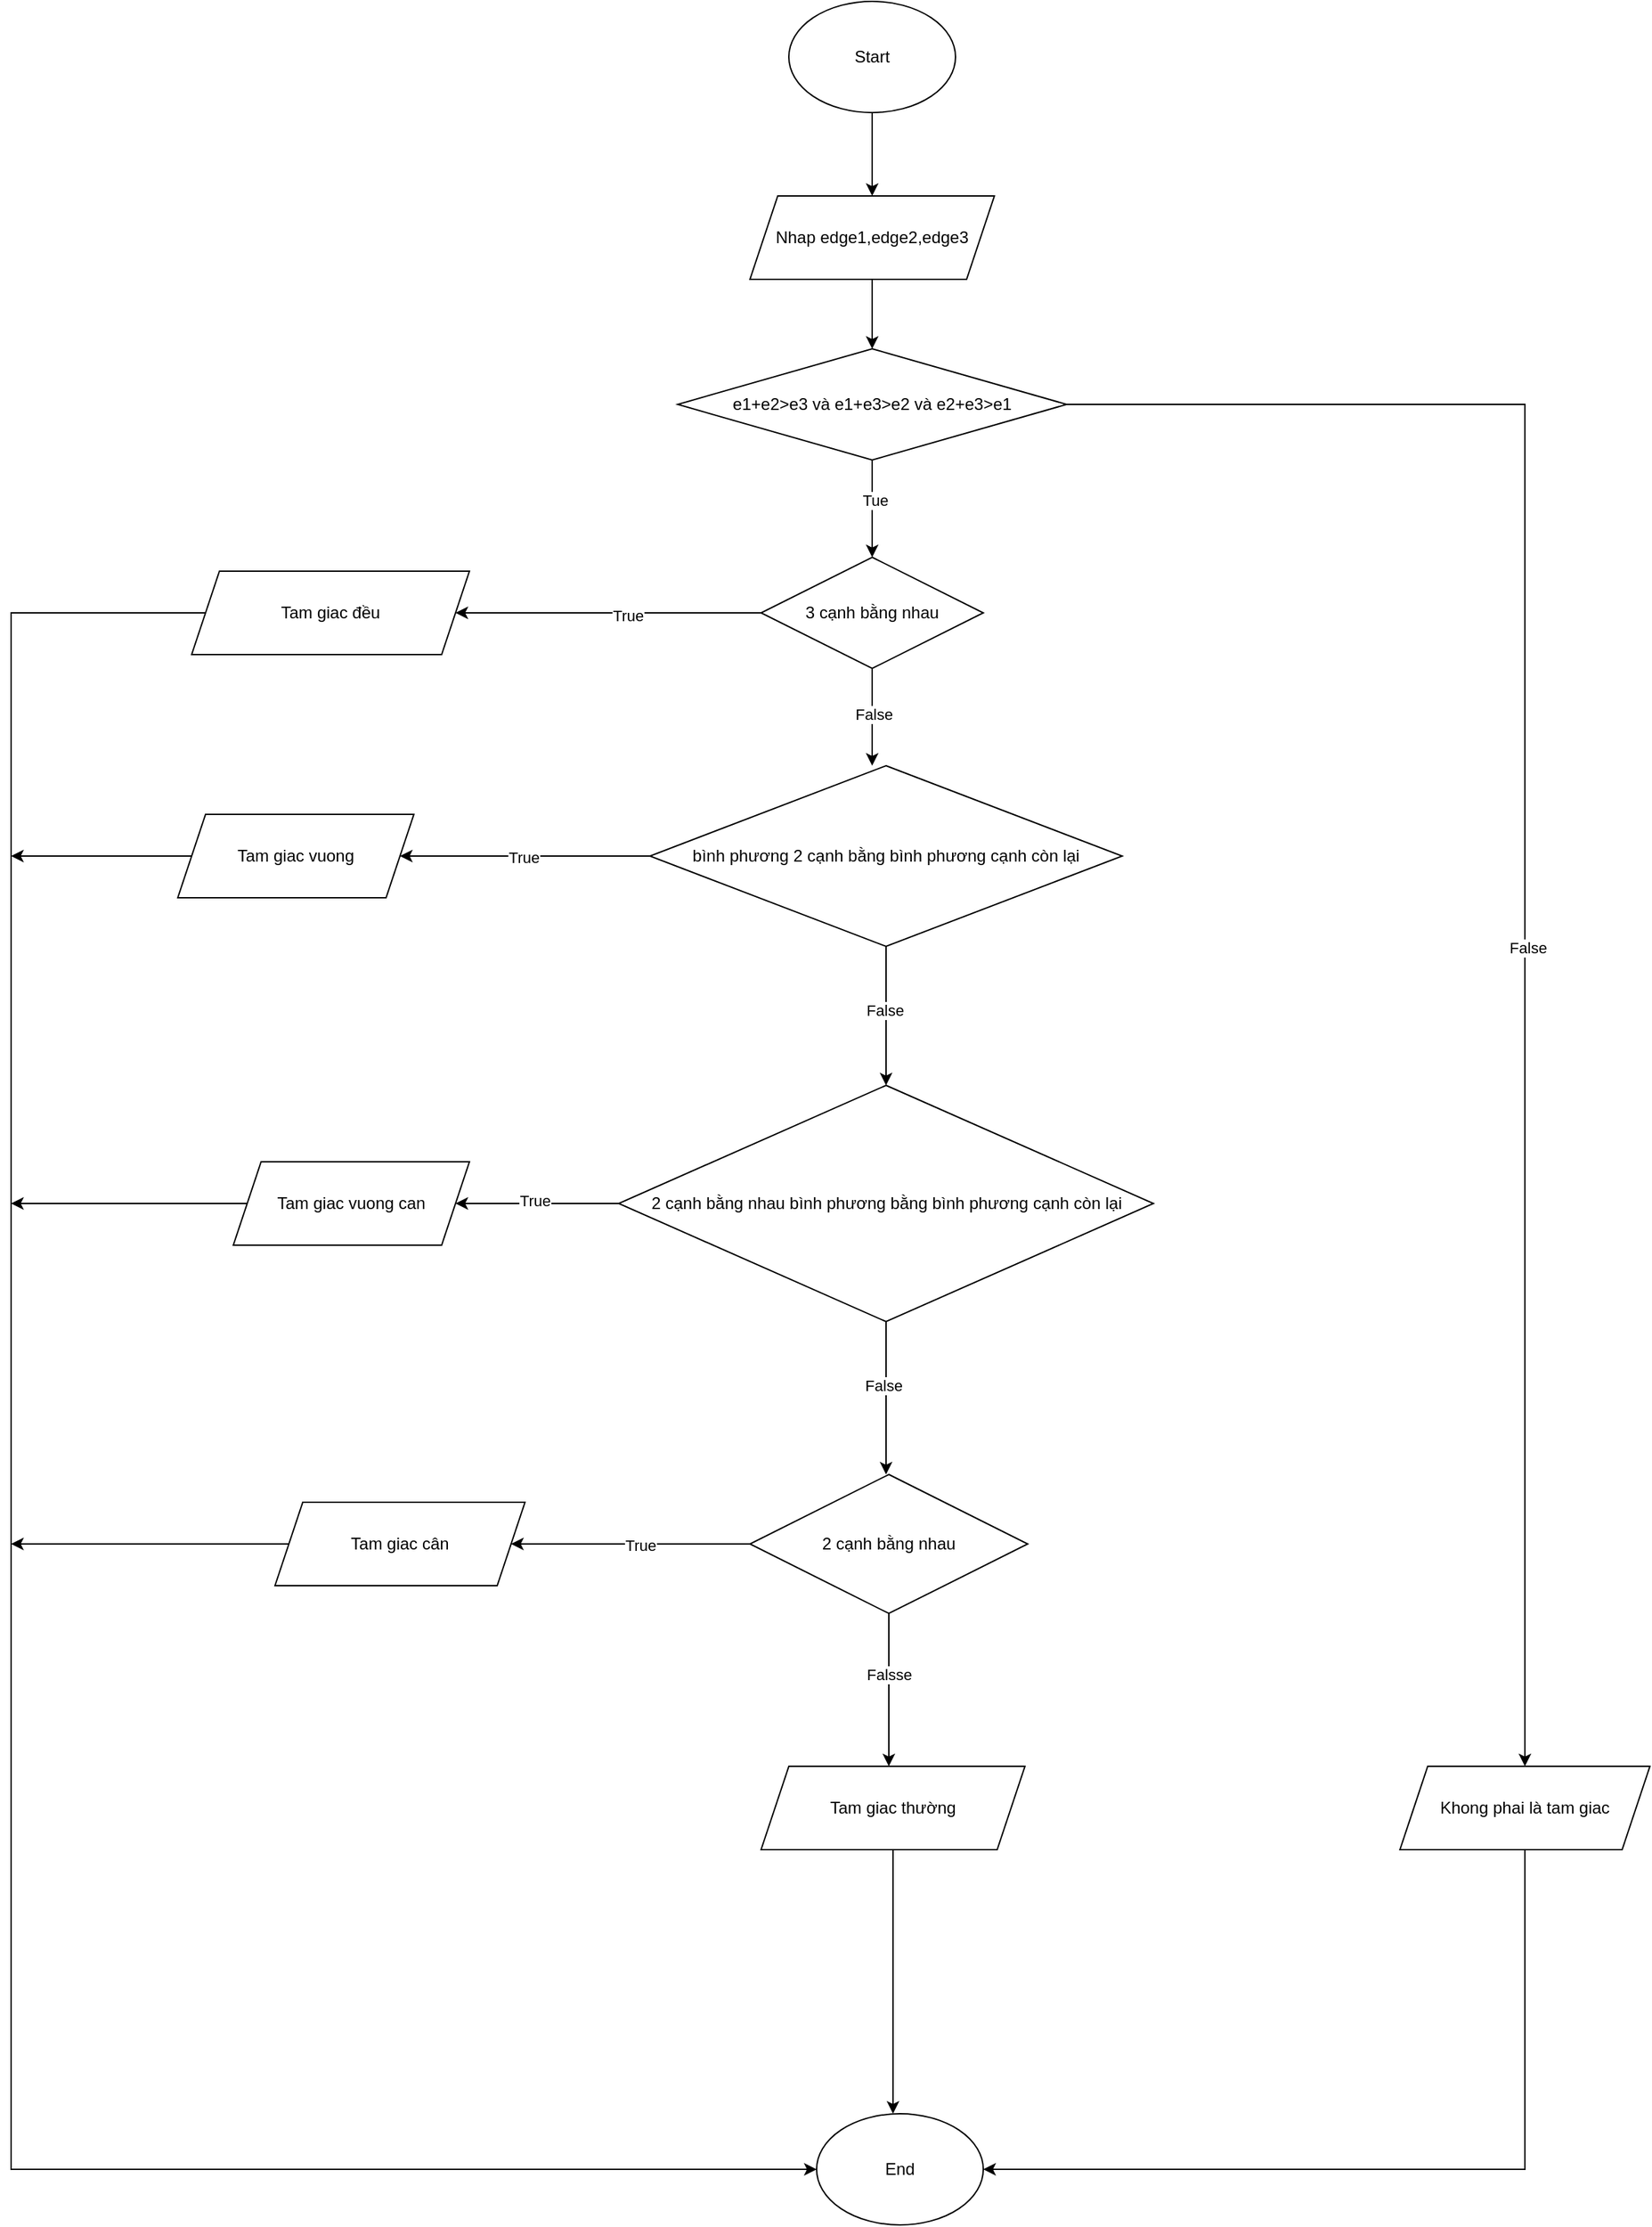 <mxfile version="20.8.16" type="device"><diagram name="Trang-1" id="2E_4kCh-51BfzANS7zme"><mxGraphModel dx="2150" dy="865" grid="1" gridSize="10" guides="1" tooltips="1" connect="1" arrows="1" fold="1" page="1" pageScale="1" pageWidth="827" pageHeight="1169" math="0" shadow="0"><root><mxCell id="0"/><mxCell id="1" parent="0"/><mxCell id="_odiX1-dhD_V3l-W6Ddu-2" style="edgeStyle=orthogonalEdgeStyle;rounded=0;orthogonalLoop=1;jettySize=auto;html=1;" parent="1" source="_odiX1-dhD_V3l-W6Ddu-1" edge="1"><mxGeometry relative="1" as="geometry"><mxPoint x="360" y="190" as="targetPoint"/></mxGeometry></mxCell><mxCell id="_odiX1-dhD_V3l-W6Ddu-1" value="Start" style="ellipse;whiteSpace=wrap;html=1;" parent="1" vertex="1"><mxGeometry x="300" y="50" width="120" height="80" as="geometry"/></mxCell><mxCell id="_odiX1-dhD_V3l-W6Ddu-4" style="edgeStyle=orthogonalEdgeStyle;rounded=0;orthogonalLoop=1;jettySize=auto;html=1;" parent="1" source="_odiX1-dhD_V3l-W6Ddu-3" edge="1"><mxGeometry relative="1" as="geometry"><mxPoint x="360" y="300" as="targetPoint"/></mxGeometry></mxCell><mxCell id="_odiX1-dhD_V3l-W6Ddu-3" value="Nhap edge1,edge2,edge3" style="shape=parallelogram;perimeter=parallelogramPerimeter;whiteSpace=wrap;html=1;fixedSize=1;" parent="1" vertex="1"><mxGeometry x="272" y="190" width="176" height="60" as="geometry"/></mxCell><mxCell id="_odiX1-dhD_V3l-W6Ddu-7" style="edgeStyle=orthogonalEdgeStyle;rounded=0;orthogonalLoop=1;jettySize=auto;html=1;" parent="1" source="_odiX1-dhD_V3l-W6Ddu-6" edge="1"><mxGeometry relative="1" as="geometry"><mxPoint x="360" y="450" as="targetPoint"/></mxGeometry></mxCell><mxCell id="_odiX1-dhD_V3l-W6Ddu-10" value="Tue" style="edgeLabel;html=1;align=center;verticalAlign=middle;resizable=0;points=[];" parent="_odiX1-dhD_V3l-W6Ddu-7" vertex="1" connectable="0"><mxGeometry x="-0.187" y="2" relative="1" as="geometry"><mxPoint as="offset"/></mxGeometry></mxCell><mxCell id="_odiX1-dhD_V3l-W6Ddu-8" style="edgeStyle=orthogonalEdgeStyle;rounded=0;orthogonalLoop=1;jettySize=auto;html=1;entryX=0.5;entryY=0;entryDx=0;entryDy=0;" parent="1" source="_odiX1-dhD_V3l-W6Ddu-6" target="_odiX1-dhD_V3l-W6Ddu-12" edge="1"><mxGeometry relative="1" as="geometry"><mxPoint x="750" y="550" as="targetPoint"/></mxGeometry></mxCell><mxCell id="_odiX1-dhD_V3l-W6Ddu-9" value="False" style="edgeLabel;html=1;align=center;verticalAlign=middle;resizable=0;points=[];" parent="_odiX1-dhD_V3l-W6Ddu-8" vertex="1" connectable="0"><mxGeometry x="0.1" y="2" relative="1" as="geometry"><mxPoint as="offset"/></mxGeometry></mxCell><mxCell id="_odiX1-dhD_V3l-W6Ddu-6" value="e1+e2&amp;gt;e3 và e1+e3&amp;gt;e2 và e2+e3&amp;gt;e1" style="rhombus;whiteSpace=wrap;html=1;" parent="1" vertex="1"><mxGeometry x="220" y="300" width="280" height="80" as="geometry"/></mxCell><mxCell id="_odiX1-dhD_V3l-W6Ddu-57" style="edgeStyle=orthogonalEdgeStyle;rounded=0;orthogonalLoop=1;jettySize=auto;html=1;entryX=1;entryY=0.5;entryDx=0;entryDy=0;" parent="1" source="_odiX1-dhD_V3l-W6Ddu-12" target="_odiX1-dhD_V3l-W6Ddu-56" edge="1"><mxGeometry relative="1" as="geometry"><mxPoint x="830" y="1620" as="targetPoint"/><Array as="points"><mxPoint x="830" y="1610"/></Array></mxGeometry></mxCell><mxCell id="_odiX1-dhD_V3l-W6Ddu-12" value="Khong phai là tam giac" style="shape=parallelogram;perimeter=parallelogramPerimeter;whiteSpace=wrap;html=1;fixedSize=1;" parent="1" vertex="1"><mxGeometry x="740" y="1320" width="180" height="60" as="geometry"/></mxCell><mxCell id="_odiX1-dhD_V3l-W6Ddu-16" style="edgeStyle=orthogonalEdgeStyle;rounded=0;orthogonalLoop=1;jettySize=auto;html=1;" parent="1" source="_odiX1-dhD_V3l-W6Ddu-15" edge="1"><mxGeometry relative="1" as="geometry"><mxPoint x="360" y="600" as="targetPoint"/></mxGeometry></mxCell><mxCell id="_odiX1-dhD_V3l-W6Ddu-17" value="False" style="edgeLabel;html=1;align=center;verticalAlign=middle;resizable=0;points=[];" parent="_odiX1-dhD_V3l-W6Ddu-16" vertex="1" connectable="0"><mxGeometry x="-0.083" y="1" relative="1" as="geometry"><mxPoint as="offset"/></mxGeometry></mxCell><mxCell id="_odiX1-dhD_V3l-W6Ddu-21" style="edgeStyle=orthogonalEdgeStyle;rounded=0;orthogonalLoop=1;jettySize=auto;html=1;exitX=0;exitY=0.5;exitDx=0;exitDy=0;entryX=1;entryY=0.5;entryDx=0;entryDy=0;" parent="1" source="_odiX1-dhD_V3l-W6Ddu-15" target="_odiX1-dhD_V3l-W6Ddu-23" edge="1"><mxGeometry relative="1" as="geometry"><mxPoint x="210" y="490" as="targetPoint"/></mxGeometry></mxCell><mxCell id="_odiX1-dhD_V3l-W6Ddu-22" value="True" style="edgeLabel;html=1;align=center;verticalAlign=middle;resizable=0;points=[];" parent="_odiX1-dhD_V3l-W6Ddu-21" vertex="1" connectable="0"><mxGeometry x="-0.121" y="2" relative="1" as="geometry"><mxPoint as="offset"/></mxGeometry></mxCell><mxCell id="_odiX1-dhD_V3l-W6Ddu-15" value="3 cạnh bằng nhau" style="rhombus;whiteSpace=wrap;html=1;" parent="1" vertex="1"><mxGeometry x="280" y="450" width="160" height="80" as="geometry"/></mxCell><mxCell id="_odiX1-dhD_V3l-W6Ddu-30" style="edgeStyle=orthogonalEdgeStyle;rounded=0;orthogonalLoop=1;jettySize=auto;html=1;entryX=0;entryY=0.5;entryDx=0;entryDy=0;" parent="1" source="_odiX1-dhD_V3l-W6Ddu-23" target="_odiX1-dhD_V3l-W6Ddu-56" edge="1"><mxGeometry relative="1" as="geometry"><mxPoint x="-260" y="1590" as="targetPoint"/><Array as="points"><mxPoint x="-260" y="490"/><mxPoint x="-260" y="1610"/></Array></mxGeometry></mxCell><mxCell id="_odiX1-dhD_V3l-W6Ddu-23" value="Tam giac đều" style="shape=parallelogram;perimeter=parallelogramPerimeter;whiteSpace=wrap;html=1;fixedSize=1;" parent="1" vertex="1"><mxGeometry x="-130" y="460" width="200" height="60" as="geometry"/></mxCell><mxCell id="_odiX1-dhD_V3l-W6Ddu-27" style="edgeStyle=orthogonalEdgeStyle;rounded=0;orthogonalLoop=1;jettySize=auto;html=1;" parent="1" source="_odiX1-dhD_V3l-W6Ddu-25" target="_odiX1-dhD_V3l-W6Ddu-29" edge="1"><mxGeometry relative="1" as="geometry"><mxPoint x="90" y="665" as="targetPoint"/></mxGeometry></mxCell><mxCell id="_odiX1-dhD_V3l-W6Ddu-28" value="True" style="edgeLabel;html=1;align=center;verticalAlign=middle;resizable=0;points=[];" parent="_odiX1-dhD_V3l-W6Ddu-27" vertex="1" connectable="0"><mxGeometry x="0.019" y="1" relative="1" as="geometry"><mxPoint as="offset"/></mxGeometry></mxCell><mxCell id="_odiX1-dhD_V3l-W6Ddu-34" style="edgeStyle=orthogonalEdgeStyle;rounded=0;orthogonalLoop=1;jettySize=auto;html=1;entryX=0.5;entryY=0;entryDx=0;entryDy=0;" parent="1" source="_odiX1-dhD_V3l-W6Ddu-25" target="_odiX1-dhD_V3l-W6Ddu-33" edge="1"><mxGeometry relative="1" as="geometry"/></mxCell><mxCell id="_odiX1-dhD_V3l-W6Ddu-35" value="False" style="edgeLabel;html=1;align=center;verticalAlign=middle;resizable=0;points=[];" parent="_odiX1-dhD_V3l-W6Ddu-34" vertex="1" connectable="0"><mxGeometry x="-0.078" y="-1" relative="1" as="geometry"><mxPoint as="offset"/></mxGeometry></mxCell><mxCell id="_odiX1-dhD_V3l-W6Ddu-25" value="bình phương 2 cạnh bằng bình phương cạnh còn lại" style="rhombus;whiteSpace=wrap;html=1;" parent="1" vertex="1"><mxGeometry x="200" y="600" width="340" height="130" as="geometry"/></mxCell><mxCell id="_odiX1-dhD_V3l-W6Ddu-31" style="edgeStyle=orthogonalEdgeStyle;rounded=0;orthogonalLoop=1;jettySize=auto;html=1;" parent="1" source="_odiX1-dhD_V3l-W6Ddu-29" edge="1"><mxGeometry relative="1" as="geometry"><mxPoint x="-260" y="665" as="targetPoint"/></mxGeometry></mxCell><mxCell id="_odiX1-dhD_V3l-W6Ddu-29" value="Tam giac vuong" style="shape=parallelogram;perimeter=parallelogramPerimeter;whiteSpace=wrap;html=1;fixedSize=1;" parent="1" vertex="1"><mxGeometry x="-140" y="635" width="170" height="60" as="geometry"/></mxCell><mxCell id="_odiX1-dhD_V3l-W6Ddu-36" style="edgeStyle=orthogonalEdgeStyle;rounded=0;orthogonalLoop=1;jettySize=auto;html=1;" parent="1" source="_odiX1-dhD_V3l-W6Ddu-33" edge="1"><mxGeometry relative="1" as="geometry"><mxPoint x="370" y="1110" as="targetPoint"/></mxGeometry></mxCell><mxCell id="_odiX1-dhD_V3l-W6Ddu-42" value="False" style="edgeLabel;html=1;align=center;verticalAlign=middle;resizable=0;points=[];" parent="_odiX1-dhD_V3l-W6Ddu-36" vertex="1" connectable="0"><mxGeometry x="-0.178" y="-2" relative="1" as="geometry"><mxPoint as="offset"/></mxGeometry></mxCell><mxCell id="_odiX1-dhD_V3l-W6Ddu-37" style="edgeStyle=orthogonalEdgeStyle;rounded=0;orthogonalLoop=1;jettySize=auto;html=1;" parent="1" source="_odiX1-dhD_V3l-W6Ddu-33" edge="1"><mxGeometry relative="1" as="geometry"><mxPoint x="60" y="915" as="targetPoint"/></mxGeometry></mxCell><mxCell id="_odiX1-dhD_V3l-W6Ddu-38" value="True" style="edgeLabel;html=1;align=center;verticalAlign=middle;resizable=0;points=[];" parent="_odiX1-dhD_V3l-W6Ddu-37" vertex="1" connectable="0"><mxGeometry x="0.046" y="-3" relative="1" as="geometry"><mxPoint as="offset"/></mxGeometry></mxCell><mxCell id="_odiX1-dhD_V3l-W6Ddu-33" value="2 cạnh bằng nhau bình phương bằng bình phương cạnh còn lại" style="rhombus;whiteSpace=wrap;html=1;" parent="1" vertex="1"><mxGeometry x="177.5" y="830" width="385" height="170" as="geometry"/></mxCell><mxCell id="_odiX1-dhD_V3l-W6Ddu-41" style="edgeStyle=orthogonalEdgeStyle;rounded=0;orthogonalLoop=1;jettySize=auto;html=1;" parent="1" source="_odiX1-dhD_V3l-W6Ddu-40" edge="1"><mxGeometry relative="1" as="geometry"><mxPoint x="-260" y="915" as="targetPoint"/></mxGeometry></mxCell><mxCell id="_odiX1-dhD_V3l-W6Ddu-40" value="Tam giac vuong can" style="shape=parallelogram;perimeter=parallelogramPerimeter;whiteSpace=wrap;html=1;fixedSize=1;" parent="1" vertex="1"><mxGeometry x="-100" y="885" width="170" height="60" as="geometry"/></mxCell><mxCell id="_odiX1-dhD_V3l-W6Ddu-45" style="edgeStyle=orthogonalEdgeStyle;rounded=0;orthogonalLoop=1;jettySize=auto;html=1;" parent="1" source="_odiX1-dhD_V3l-W6Ddu-44" edge="1"><mxGeometry relative="1" as="geometry"><mxPoint x="100" y="1160" as="targetPoint"/></mxGeometry></mxCell><mxCell id="_odiX1-dhD_V3l-W6Ddu-47" value="True" style="edgeLabel;html=1;align=center;verticalAlign=middle;resizable=0;points=[];" parent="_odiX1-dhD_V3l-W6Ddu-45" vertex="1" connectable="0"><mxGeometry x="-0.073" y="1" relative="1" as="geometry"><mxPoint x="1" as="offset"/></mxGeometry></mxCell><mxCell id="_odiX1-dhD_V3l-W6Ddu-50" style="edgeStyle=orthogonalEdgeStyle;rounded=0;orthogonalLoop=1;jettySize=auto;html=1;" parent="1" source="_odiX1-dhD_V3l-W6Ddu-44" edge="1"><mxGeometry relative="1" as="geometry"><mxPoint x="372" y="1320" as="targetPoint"/></mxGeometry></mxCell><mxCell id="_odiX1-dhD_V3l-W6Ddu-53" value="Falsse" style="edgeLabel;html=1;align=center;verticalAlign=middle;resizable=0;points=[];" parent="_odiX1-dhD_V3l-W6Ddu-50" vertex="1" connectable="0"><mxGeometry x="-0.191" relative="1" as="geometry"><mxPoint y="-1" as="offset"/></mxGeometry></mxCell><mxCell id="_odiX1-dhD_V3l-W6Ddu-44" value="2 cạnh bằng nhau" style="rhombus;whiteSpace=wrap;html=1;" parent="1" vertex="1"><mxGeometry x="272" y="1110" width="200" height="100" as="geometry"/></mxCell><mxCell id="_odiX1-dhD_V3l-W6Ddu-49" style="edgeStyle=orthogonalEdgeStyle;rounded=0;orthogonalLoop=1;jettySize=auto;html=1;" parent="1" source="_odiX1-dhD_V3l-W6Ddu-48" edge="1"><mxGeometry relative="1" as="geometry"><mxPoint x="-260" y="1160" as="targetPoint"/></mxGeometry></mxCell><mxCell id="_odiX1-dhD_V3l-W6Ddu-48" value="Tam giac cân" style="shape=parallelogram;perimeter=parallelogramPerimeter;whiteSpace=wrap;html=1;fixedSize=1;" parent="1" vertex="1"><mxGeometry x="-70" y="1130" width="180" height="60" as="geometry"/></mxCell><mxCell id="_odiX1-dhD_V3l-W6Ddu-54" style="edgeStyle=orthogonalEdgeStyle;rounded=0;orthogonalLoop=1;jettySize=auto;html=1;" parent="1" source="_odiX1-dhD_V3l-W6Ddu-51" edge="1"><mxGeometry relative="1" as="geometry"><mxPoint x="375" y="1570" as="targetPoint"/></mxGeometry></mxCell><mxCell id="_odiX1-dhD_V3l-W6Ddu-51" value="Tam giac thường" style="shape=parallelogram;perimeter=parallelogramPerimeter;whiteSpace=wrap;html=1;fixedSize=1;" parent="1" vertex="1"><mxGeometry x="280" y="1320" width="190" height="60" as="geometry"/></mxCell><mxCell id="_odiX1-dhD_V3l-W6Ddu-56" value="End" style="ellipse;whiteSpace=wrap;html=1;" parent="1" vertex="1"><mxGeometry x="320" y="1570" width="120" height="80" as="geometry"/></mxCell></root></mxGraphModel></diagram></mxfile>